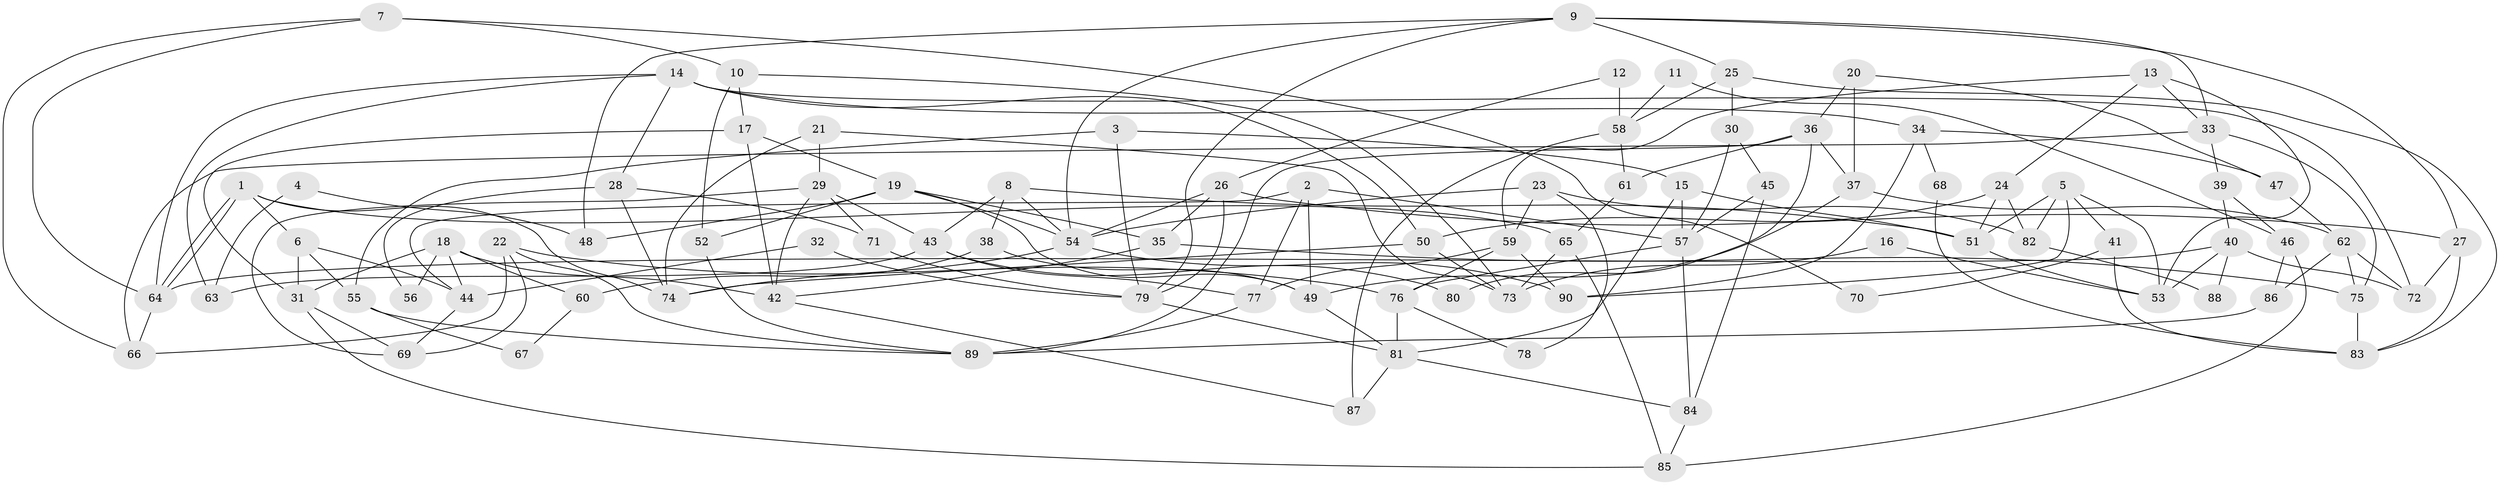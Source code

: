// coarse degree distribution, {6: 0.20754716981132076, 7: 0.16981132075471697, 3: 0.11320754716981132, 5: 0.24528301886792453, 10: 0.018867924528301886, 2: 0.07547169811320754, 8: 0.03773584905660377, 4: 0.1320754716981132}
// Generated by graph-tools (version 1.1) at 2025/52/02/27/25 19:52:02]
// undirected, 90 vertices, 180 edges
graph export_dot {
graph [start="1"]
  node [color=gray90,style=filled];
  1;
  2;
  3;
  4;
  5;
  6;
  7;
  8;
  9;
  10;
  11;
  12;
  13;
  14;
  15;
  16;
  17;
  18;
  19;
  20;
  21;
  22;
  23;
  24;
  25;
  26;
  27;
  28;
  29;
  30;
  31;
  32;
  33;
  34;
  35;
  36;
  37;
  38;
  39;
  40;
  41;
  42;
  43;
  44;
  45;
  46;
  47;
  48;
  49;
  50;
  51;
  52;
  53;
  54;
  55;
  56;
  57;
  58;
  59;
  60;
  61;
  62;
  63;
  64;
  65;
  66;
  67;
  68;
  69;
  70;
  71;
  72;
  73;
  74;
  75;
  76;
  77;
  78;
  79;
  80;
  81;
  82;
  83;
  84;
  85;
  86;
  87;
  88;
  89;
  90;
  1 -- 64;
  1 -- 64;
  1 -- 65;
  1 -- 6;
  1 -- 74;
  2 -- 57;
  2 -- 77;
  2 -- 44;
  2 -- 49;
  3 -- 15;
  3 -- 55;
  3 -- 79;
  4 -- 63;
  4 -- 48;
  5 -- 53;
  5 -- 82;
  5 -- 41;
  5 -- 51;
  5 -- 90;
  6 -- 44;
  6 -- 31;
  6 -- 55;
  7 -- 64;
  7 -- 66;
  7 -- 10;
  7 -- 70;
  8 -- 51;
  8 -- 54;
  8 -- 38;
  8 -- 43;
  9 -- 54;
  9 -- 27;
  9 -- 25;
  9 -- 33;
  9 -- 48;
  9 -- 79;
  10 -- 17;
  10 -- 52;
  10 -- 73;
  11 -- 46;
  11 -- 58;
  12 -- 26;
  12 -- 58;
  13 -- 24;
  13 -- 33;
  13 -- 53;
  13 -- 59;
  14 -- 50;
  14 -- 64;
  14 -- 28;
  14 -- 34;
  14 -- 63;
  14 -- 72;
  15 -- 81;
  15 -- 51;
  15 -- 57;
  16 -- 73;
  16 -- 53;
  17 -- 19;
  17 -- 42;
  17 -- 31;
  18 -- 31;
  18 -- 44;
  18 -- 42;
  18 -- 56;
  18 -- 60;
  19 -- 35;
  19 -- 49;
  19 -- 48;
  19 -- 52;
  19 -- 54;
  20 -- 36;
  20 -- 47;
  20 -- 37;
  21 -- 29;
  21 -- 73;
  21 -- 74;
  22 -- 89;
  22 -- 76;
  22 -- 66;
  22 -- 69;
  23 -- 59;
  23 -- 54;
  23 -- 78;
  23 -- 82;
  24 -- 50;
  24 -- 51;
  24 -- 82;
  25 -- 83;
  25 -- 30;
  25 -- 58;
  26 -- 54;
  26 -- 79;
  26 -- 27;
  26 -- 35;
  27 -- 72;
  27 -- 83;
  28 -- 74;
  28 -- 56;
  28 -- 71;
  29 -- 69;
  29 -- 71;
  29 -- 42;
  29 -- 43;
  30 -- 57;
  30 -- 45;
  31 -- 69;
  31 -- 85;
  32 -- 44;
  32 -- 79;
  33 -- 39;
  33 -- 66;
  33 -- 75;
  34 -- 90;
  34 -- 47;
  34 -- 68;
  35 -- 42;
  35 -- 75;
  36 -- 89;
  36 -- 37;
  36 -- 61;
  36 -- 80;
  37 -- 49;
  37 -- 62;
  38 -- 49;
  38 -- 60;
  39 -- 40;
  39 -- 46;
  40 -- 64;
  40 -- 72;
  40 -- 53;
  40 -- 88;
  41 -- 83;
  41 -- 70;
  42 -- 87;
  43 -- 63;
  43 -- 77;
  43 -- 80;
  44 -- 69;
  45 -- 84;
  45 -- 57;
  46 -- 85;
  46 -- 86;
  47 -- 62;
  49 -- 81;
  50 -- 73;
  50 -- 74;
  51 -- 53;
  52 -- 89;
  54 -- 74;
  54 -- 90;
  55 -- 89;
  55 -- 67;
  57 -- 76;
  57 -- 84;
  58 -- 87;
  58 -- 61;
  59 -- 90;
  59 -- 76;
  59 -- 77;
  60 -- 67;
  61 -- 65;
  62 -- 75;
  62 -- 72;
  62 -- 86;
  64 -- 66;
  65 -- 85;
  65 -- 73;
  68 -- 83;
  71 -- 79;
  75 -- 83;
  76 -- 78;
  76 -- 81;
  77 -- 89;
  79 -- 81;
  81 -- 84;
  81 -- 87;
  82 -- 88;
  84 -- 85;
  86 -- 89;
}
